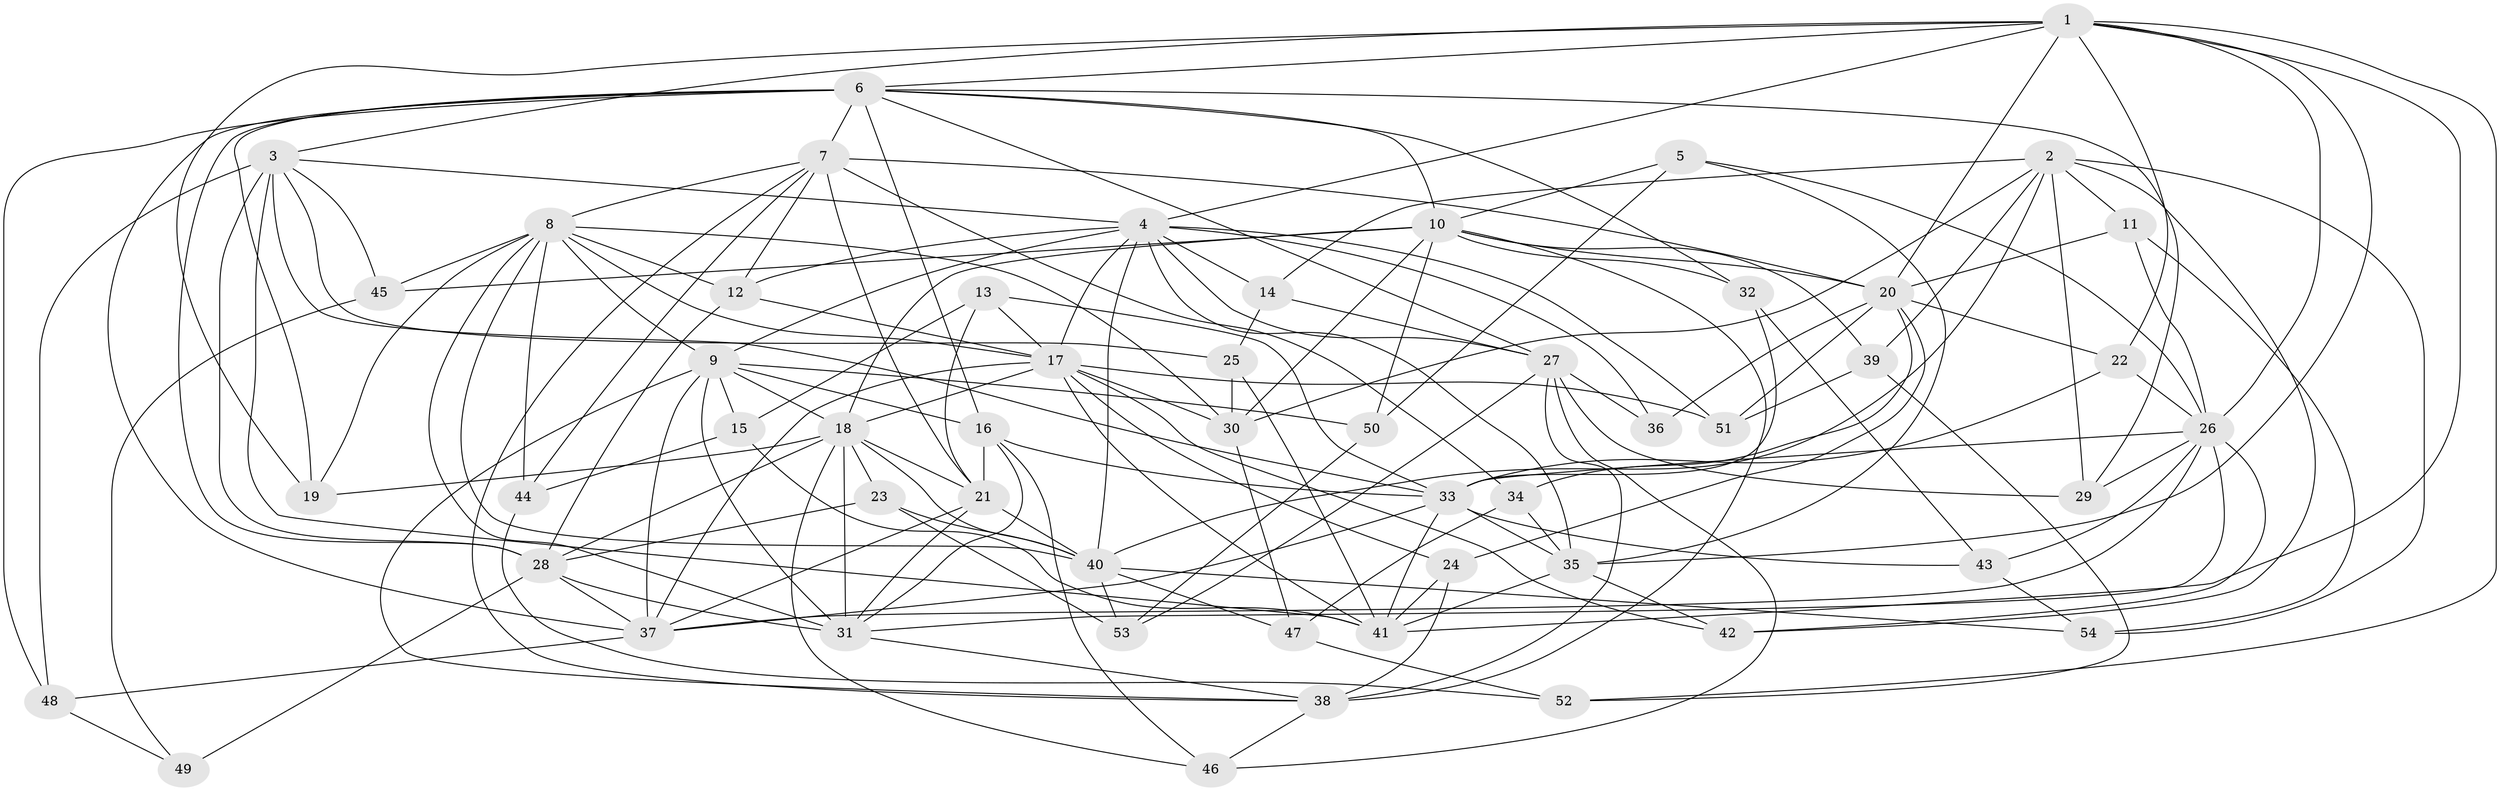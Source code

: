 // original degree distribution, {4: 1.0}
// Generated by graph-tools (version 1.1) at 2025/53/03/04/25 22:53:47]
// undirected, 54 vertices, 166 edges
graph export_dot {
  node [color=gray90,style=filled];
  1;
  2;
  3;
  4;
  5;
  6;
  7;
  8;
  9;
  10;
  11;
  12;
  13;
  14;
  15;
  16;
  17;
  18;
  19;
  20;
  21;
  22;
  23;
  24;
  25;
  26;
  27;
  28;
  29;
  30;
  31;
  32;
  33;
  34;
  35;
  36;
  37;
  38;
  39;
  40;
  41;
  42;
  43;
  44;
  45;
  46;
  47;
  48;
  49;
  50;
  51;
  52;
  53;
  54;
  1 -- 3 [weight=1.0];
  1 -- 4 [weight=1.0];
  1 -- 6 [weight=1.0];
  1 -- 19 [weight=1.0];
  1 -- 20 [weight=1.0];
  1 -- 22 [weight=1.0];
  1 -- 26 [weight=1.0];
  1 -- 35 [weight=1.0];
  1 -- 41 [weight=1.0];
  1 -- 52 [weight=1.0];
  2 -- 11 [weight=1.0];
  2 -- 14 [weight=1.0];
  2 -- 29 [weight=1.0];
  2 -- 30 [weight=1.0];
  2 -- 39 [weight=1.0];
  2 -- 40 [weight=1.0];
  2 -- 42 [weight=1.0];
  2 -- 54 [weight=1.0];
  3 -- 4 [weight=1.0];
  3 -- 25 [weight=1.0];
  3 -- 28 [weight=3.0];
  3 -- 33 [weight=1.0];
  3 -- 41 [weight=1.0];
  3 -- 45 [weight=1.0];
  3 -- 48 [weight=1.0];
  4 -- 9 [weight=1.0];
  4 -- 12 [weight=1.0];
  4 -- 14 [weight=1.0];
  4 -- 17 [weight=1.0];
  4 -- 27 [weight=1.0];
  4 -- 35 [weight=1.0];
  4 -- 36 [weight=1.0];
  4 -- 40 [weight=2.0];
  4 -- 51 [weight=1.0];
  5 -- 10 [weight=1.0];
  5 -- 26 [weight=1.0];
  5 -- 35 [weight=1.0];
  5 -- 50 [weight=1.0];
  6 -- 7 [weight=1.0];
  6 -- 10 [weight=1.0];
  6 -- 16 [weight=1.0];
  6 -- 19 [weight=1.0];
  6 -- 27 [weight=1.0];
  6 -- 28 [weight=1.0];
  6 -- 29 [weight=1.0];
  6 -- 32 [weight=1.0];
  6 -- 37 [weight=2.0];
  6 -- 48 [weight=1.0];
  7 -- 8 [weight=1.0];
  7 -- 12 [weight=1.0];
  7 -- 20 [weight=2.0];
  7 -- 21 [weight=2.0];
  7 -- 34 [weight=1.0];
  7 -- 38 [weight=1.0];
  7 -- 44 [weight=1.0];
  8 -- 9 [weight=2.0];
  8 -- 12 [weight=1.0];
  8 -- 17 [weight=1.0];
  8 -- 19 [weight=1.0];
  8 -- 30 [weight=1.0];
  8 -- 31 [weight=1.0];
  8 -- 40 [weight=2.0];
  8 -- 44 [weight=1.0];
  8 -- 45 [weight=1.0];
  9 -- 15 [weight=1.0];
  9 -- 16 [weight=1.0];
  9 -- 18 [weight=1.0];
  9 -- 31 [weight=1.0];
  9 -- 37 [weight=1.0];
  9 -- 38 [weight=1.0];
  9 -- 50 [weight=1.0];
  10 -- 18 [weight=1.0];
  10 -- 20 [weight=1.0];
  10 -- 30 [weight=1.0];
  10 -- 32 [weight=1.0];
  10 -- 38 [weight=1.0];
  10 -- 39 [weight=1.0];
  10 -- 45 [weight=1.0];
  10 -- 50 [weight=1.0];
  11 -- 20 [weight=1.0];
  11 -- 26 [weight=1.0];
  11 -- 54 [weight=1.0];
  12 -- 17 [weight=2.0];
  12 -- 28 [weight=1.0];
  13 -- 15 [weight=1.0];
  13 -- 17 [weight=1.0];
  13 -- 21 [weight=1.0];
  13 -- 33 [weight=1.0];
  14 -- 25 [weight=1.0];
  14 -- 27 [weight=1.0];
  15 -- 41 [weight=1.0];
  15 -- 44 [weight=1.0];
  16 -- 21 [weight=1.0];
  16 -- 31 [weight=1.0];
  16 -- 33 [weight=1.0];
  16 -- 46 [weight=1.0];
  17 -- 18 [weight=1.0];
  17 -- 24 [weight=1.0];
  17 -- 30 [weight=1.0];
  17 -- 37 [weight=1.0];
  17 -- 41 [weight=1.0];
  17 -- 42 [weight=1.0];
  17 -- 51 [weight=1.0];
  18 -- 19 [weight=1.0];
  18 -- 21 [weight=2.0];
  18 -- 23 [weight=1.0];
  18 -- 28 [weight=2.0];
  18 -- 31 [weight=1.0];
  18 -- 40 [weight=1.0];
  18 -- 46 [weight=1.0];
  20 -- 22 [weight=1.0];
  20 -- 24 [weight=1.0];
  20 -- 34 [weight=1.0];
  20 -- 36 [weight=1.0];
  20 -- 51 [weight=1.0];
  21 -- 31 [weight=1.0];
  21 -- 37 [weight=1.0];
  21 -- 40 [weight=2.0];
  22 -- 26 [weight=1.0];
  22 -- 33 [weight=1.0];
  23 -- 28 [weight=1.0];
  23 -- 40 [weight=1.0];
  23 -- 53 [weight=1.0];
  24 -- 38 [weight=1.0];
  24 -- 41 [weight=1.0];
  25 -- 30 [weight=1.0];
  25 -- 41 [weight=1.0];
  26 -- 29 [weight=1.0];
  26 -- 31 [weight=1.0];
  26 -- 33 [weight=2.0];
  26 -- 37 [weight=2.0];
  26 -- 42 [weight=1.0];
  26 -- 43 [weight=1.0];
  27 -- 29 [weight=1.0];
  27 -- 36 [weight=2.0];
  27 -- 38 [weight=2.0];
  27 -- 46 [weight=1.0];
  27 -- 53 [weight=1.0];
  28 -- 31 [weight=1.0];
  28 -- 37 [weight=1.0];
  28 -- 49 [weight=2.0];
  30 -- 47 [weight=1.0];
  31 -- 38 [weight=1.0];
  32 -- 33 [weight=1.0];
  32 -- 43 [weight=1.0];
  33 -- 35 [weight=2.0];
  33 -- 37 [weight=1.0];
  33 -- 41 [weight=1.0];
  33 -- 43 [weight=1.0];
  34 -- 35 [weight=1.0];
  34 -- 47 [weight=1.0];
  35 -- 41 [weight=1.0];
  35 -- 42 [weight=1.0];
  37 -- 48 [weight=1.0];
  38 -- 46 [weight=1.0];
  39 -- 51 [weight=1.0];
  39 -- 52 [weight=1.0];
  40 -- 47 [weight=1.0];
  40 -- 53 [weight=1.0];
  40 -- 54 [weight=1.0];
  43 -- 54 [weight=1.0];
  44 -- 52 [weight=1.0];
  45 -- 49 [weight=1.0];
  47 -- 52 [weight=1.0];
  48 -- 49 [weight=1.0];
  50 -- 53 [weight=1.0];
}
